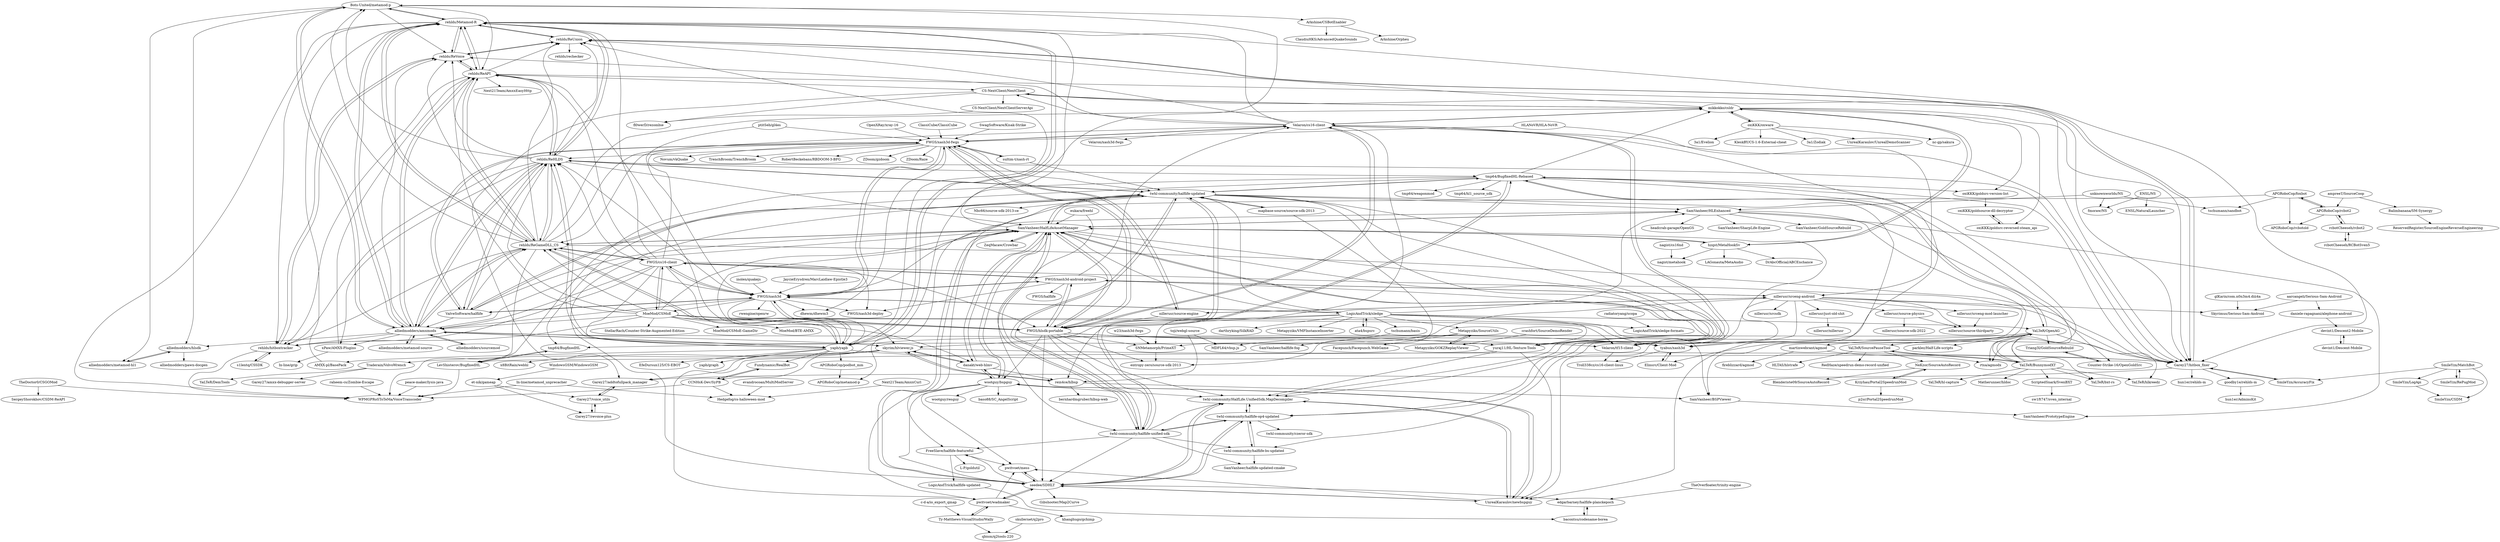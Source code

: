 digraph G {
"Bots-United/metamod-p" -> "rehlds/Metamod-R"
"Bots-United/metamod-p" -> "rehlds/ReVoice"
"Bots-United/metamod-p" -> "alliedmodders/metamod-hl1"
"Bots-United/metamod-p" -> "alliedmodders/amxmodx"
"Bots-United/metamod-p" -> "Arkshine/CSBotEnabler"
"Bots-United/metamod-p" -> "rehlds/ReAPI"
"Bots-United/metamod-p" -> "alliedmodders/hlsdk"
"alliedmodders/amxmodx" -> "rehlds/ReHLDS"
"alliedmodders/amxmodx" -> "rehlds/ReAPI"
"alliedmodders/amxmodx" -> "rehlds/ReGameDLL_CS"
"alliedmodders/amxmodx" -> "rehlds/Metamod-R"
"alliedmodders/amxmodx" -> "Bots-United/metamod-p"
"alliedmodders/amxmodx" -> "yapb/yapb"
"alliedmodders/amxmodx" -> "rehlds/ReVoice"
"alliedmodders/amxmodx" -> "Garey27/hitbox_fixer"
"alliedmodders/amxmodx" -> "alliedmodders/metamod-source" ["e"=1]
"alliedmodders/amxmodx" -> "SamVanheer/HalfLifeAssetManager"
"alliedmodders/amxmodx" -> "xPaw/AMXX-Plugins"
"alliedmodders/amxmodx" -> "alliedmodders/sourcemod" ["e"=1]
"alliedmodders/amxmodx" -> "alliedmodders/hlsdk"
"alliedmodders/amxmodx" -> "skyrim/hlviewer.js"
"alliedmodders/amxmodx" -> "rehlds/hitboxtracker"
"AMXX-pl/BasePack" -> "rehlds/Metamod-R"
"mapbase-source/source-sdk-2013" -> "entropy-zero/source-sdk-2013" ["e"=1]
"mapbase-source/source-sdk-2013" -> "twhl-community/halflife-updated" ["e"=1]
"FWGS/xash3d-fwgs" -> "FWGS/xash3d"
"FWGS/xash3d-fwgs" -> "FWGS/hlsdk-portable"
"FWGS/xash3d-fwgs" -> "Velaron/cs16-client"
"FWGS/xash3d-fwgs" -> "nillerusr/source-engine" ["e"=1]
"FWGS/xash3d-fwgs" -> "ZDoom/Raze" ["e"=1]
"FWGS/xash3d-fwgs" -> "sultim-t/xash-rt" ["e"=1]
"FWGS/xash3d-fwgs" -> "ValveSoftware/halflife" ["e"=1]
"FWGS/xash3d-fwgs" -> "twhl-community/halflife-updated"
"FWGS/xash3d-fwgs" -> "dhewm/dhewm3" ["e"=1]
"FWGS/xash3d-fwgs" -> "Novum/vkQuake" ["e"=1]
"FWGS/xash3d-fwgs" -> "TrenchBroom/TrenchBroom" ["e"=1]
"FWGS/xash3d-fwgs" -> "RobertBeckebans/RBDOOM-3-BFG" ["e"=1]
"FWGS/xash3d-fwgs" -> "ZDoom/gzdoom" ["e"=1]
"FWGS/xash3d-fwgs" -> "rehlds/ReHLDS"
"FWGS/xash3d-fwgs" -> "rehlds/ReGameDLL_CS"
"inolen/quakejs" -> "FWGS/xash3d" ["e"=1]
"WindowsGSM/WindowsGSM" -> "et-nik/gameap" ["e"=1]
"ZeqMacaw/Crowbar" -> "SamVanheer/HalfLifeAssetManager" ["e"=1]
"ptitSeb/gl4es" -> "FWGS/xash3d" ["e"=1]
"ptitSeb/gl4es" -> "FWGS/xash3d-fwgs" ["e"=1]
"twhl-community/halflife-updated" -> "twhl-community/halflife-unified-sdk"
"twhl-community/halflife-updated" -> "SamVanheer/HalfLifeAssetManager"
"twhl-community/halflife-updated" -> "twhl-community/halflife-op4-updated"
"twhl-community/halflife-updated" -> "FWGS/hlsdk-portable"
"twhl-community/halflife-updated" -> "mapbase-source/source-sdk-2013" ["e"=1]
"twhl-community/halflife-updated" -> "tmp64/BugfixedHL-Rebased"
"twhl-community/halflife-updated" -> "twhl-community/HalfLife.UnifiedSdk.MapDecompiler"
"twhl-community/halflife-updated" -> "twhl-community/halflife-bs-updated"
"twhl-community/halflife-updated" -> "ValveSoftware/halflife" ["e"=1]
"twhl-community/halflife-updated" -> "seedee/SDHLT"
"twhl-community/halflife-updated" -> "Nbc66/source-sdk-2013-ce" ["e"=1]
"twhl-community/halflife-updated" -> "rehlds/ReHLDS"
"twhl-community/halflife-updated" -> "UnrealKaraulov/newbspguy"
"twhl-community/halflife-updated" -> "FreeSlave/halflife-featureful"
"twhl-community/halflife-updated" -> "SamVanheer/HLEnhanced"
"twhl-community/halflife-op4-updated" -> "twhl-community/halflife-bs-updated"
"twhl-community/halflife-op4-updated" -> "twhl-community/HalfLife.UnifiedSdk.MapDecompiler"
"twhl-community/halflife-op4-updated" -> "twhl-community/halflife-unified-sdk"
"twhl-community/halflife-op4-updated" -> "seedee/SDHLT"
"twhl-community/halflife-op4-updated" -> "twhl-community/czeror-sdk"
"JaycieErysdren/MarcLaidlaw-Epistle3" -> "FWGS/xash3d" ["e"=1]
"rcbotCheeseh/RCBotSven5" -> "rcbotCheeseh/rcbot2"
"MoeMod/CSMoE" -> "MoeMod/CSMoE-GameDir"
"MoeMod/CSMoE" -> "rehlds/ReAPI"
"MoeMod/CSMoE" -> "MoeMod/BTE-AMXX"
"MoeMod/CSMoE" -> "rehlds/ReGameDLL_CS"
"MoeMod/CSMoE" -> "StellarRach/Counter-Strike-Augmented-Edition"
"MoeMod/CSMoE" -> "FWGS/hlsdk-portable"
"MoeMod/CSMoE" -> "Velaron/tf15-client"
"MoeMod/CSMoE" -> "FWGS/cs16-client"
"MoeMod/CSMoE" -> "SamVanheer/HalfLifeAssetManager"
"MoeMod/CSMoE" -> "tyabus/xash3d"
"MoeMod/CSMoE" -> "danakt/web-hlmv"
"MoeMod/CSMoE" -> "rehlds/ReHLDS"
"MoeMod/CSMoE" -> "alliedmodders/amxmodx"
"MoeMod/CSMoE" -> "yapb/yapb"
"MoeMod/CSMoE" -> "rehlds/hitboxtracker"
"et-nik/gameap" -> "Garey27/revoice-plus"
"et-nik/gameap" -> "Garey27/voice_utils"
"unknownworlds/NS" -> "fmoraw/NS"
"unknownworlds/NS" -> "SamVanheer/HLEnhanced"
"unknownworlds/NS" -> "tschumann/sandbot"
"NeKzor/SourceAutoRecord" -> "Krzyhau/Portal2SpeedrunMod"
"NeKzor/SourceAutoRecord" -> "Blenderiste09/SourceAutoRecord"
"YaLTeR/SourcePauseTool" -> "YaLTeR/BunnymodXT"
"YaLTeR/SourcePauseTool" -> "NeKzor/SourceAutoRecord"
"YaLTeR/SourcePauseTool" -> "HLTAS/hlstrafe"
"YaLTeR/SourcePauseTool" -> "RedHaze/speedrun-demo-record-unified"
"ENSL/NS" -> "ENSL/NaturalLauncher"
"ENSL/NS" -> "fmoraw/NS"
"alliedmodders/metamod-hl1" -> "alliedmodders/hlsdk"
"tmp64/BugfixedHL" -> "LevShisterov/BugfixedHL"
"skyrim/hlviewer.js" -> "rein4ce/hlbsp"
"skyrim/hlviewer.js" -> "danakt/web-hlmv"
"skyrim/hlviewer.js" -> "x8BitRain/webhl"
"skyrim/hlviewer.js" -> "Garey27/hitbox_fixer"
"skyrim/hlviewer.js" -> "Garey27/addtofullpack_manager"
"skyrim/hlviewer.js" -> "Traderain/VolvoWrench"
"danakt/web-hlmv" -> "skyrim/hlviewer.js"
"danakt/web-hlmv" -> "rein4ce/hlbsp"
"danakt/web-hlmv" -> "wootguy/bspguy"
"danakt/web-hlmv" -> "SamVanheer/HalfLifeAssetManager"
"daniele-rapagnani/alephone-android" -> "devint1/Descent2-Mobile"
"Balimbanana/SM-Synergy" -> "ReservedRegister/SourceEngineReverseEngineering"
"rehlds/hitboxtracker" -> "rehlds/ReVoice"
"rehlds/hitboxtracker" -> "WPMGPRoSToTeMa/VoiceTranscoder"
"rehlds/hitboxtracker" -> "s1lentq/CSSDK"
"TheDoctor0/CSGOMod" -> "SergeyShorokhov/CSDM-ReAPI"
"TheDoctor0/CSGOMod" -> "WPMGPRoSToTeMa/VoiceTranscoder"
"aarcangeli/Serious-Sam-Android" -> "Skyrimus/Serious-Sam-Android"
"aarcangeli/Serious-Sam-Android" -> "daniele-rapagnani/alephone-android"
"APGRoboCop/podbot_mm" -> "APGRoboCop/metamod-p"
"APGRoboCop/rcbot2" -> "rcbotCheeseh/rcbot2"
"APGRoboCop/rcbot2" -> "APGRoboCop/foxbot"
"APGRoboCop/rcbot2" -> "APGRoboCop/rcbotold"
"Metapyziks/GOKZReplayViewer" -> "Metapyziks/SourceUtils"
"rcbotCheeseh/rcbot2" -> "rcbotCheeseh/RCBotSven5"
"rcbotCheeseh/rcbot2" -> "APGRoboCop/rcbot2"
"s1lentq/CSSDK" -> "rehlds/hitboxtracker"
"alliedmodders/sourcemod" -> "alliedmodders/amxmodx" ["e"=1]
"yapb/yapb" -> "rehlds/Metamod-R"
"yapb/yapb" -> "rehlds/ReGameDLL_CS"
"yapb/yapb" -> "rehlds/ReHLDS"
"yapb/yapb" -> "alliedmodders/amxmodx"
"yapb/yapb" -> "rehlds/ReAPI"
"yapb/yapb" -> "CCNHsK-Dev/SyPB"
"yapb/yapb" -> "EfeDursun125/CS-EBOT"
"yapb/yapb" -> "Bots-United/metamod-p"
"yapb/yapb" -> "Fundynamic/RealBot"
"yapb/yapb" -> "yapb/graph"
"yapb/yapb" -> "SamVanheer/HalfLifeAssetManager"
"yapb/yapb" -> "Garey27/hitbox_fixer"
"yapb/yapb" -> "APGRoboCop/podbot_mm"
"yapb/yapb" -> "AMXX-pl/BasePack"
"yapb/yapb" -> "rehlds/ReUnion"
"glKarin/com.n0n3m4.diii4a" -> "Skyrimus/Serious-Sam-Android" ["e"=1]
"OpenXRay/xray-16" -> "FWGS/xash3d-fwgs" ["e"=1]
"ClassiCube/ClassiCube" -> "FWGS/xash3d-fwgs" ["e"=1]
"seedee/SDHLT" -> "pwitvoet/mess"
"seedee/SDHLT" -> "twhl-community/HalfLife.UnifiedSdk.MapDecompiler"
"seedee/SDHLT" -> "edgarbarney/halflife-planckepoch"
"seedee/SDHLT" -> "twhl-community/halflife-op4-updated"
"seedee/SDHLT" -> "Gibshooter/Map2Curve"
"seedee/SDHLT" -> "pwitvoet/wadmaker"
"seedee/SDHLT" -> "FreeSlave/halflife-featureful"
"seedee/SDHLT" -> "SamVanheer/HalfLifeAssetManager"
"seedee/SDHLT" -> "UnrealKaraulov/newbspguy"
"SwagSoftware/Kisak-Strike" -> "FWGS/xash3d-fwgs" ["e"=1]
"ata4/bspsrc" -> "LogicAndTrick/sledge" ["e"=1]
"alliedmodders/hlsdk" -> "alliedmodders/metamod-hl1"
"alliedmodders/hlsdk" -> "alliedmodders/pawn-docgen"
"ampreeT/SourceCoop" -> "Balimbanana/SM-Synergy"
"ampreeT/SourceCoop" -> "APGRoboCop/rcbot2"
"nillerusr/srceng-android" -> "nillerusr/srceng-mod-launcher"
"nillerusr/srceng-android" -> "nillerusr/srcsdk"
"nillerusr/srceng-android" -> "nillerusr/just-old-shit"
"nillerusr/srceng-android" -> "nillerusr/source-engine" ["e"=1]
"nillerusr/srceng-android" -> "Elinsrc/Client-Mod"
"nillerusr/srceng-android" -> "tyabus/xash3d"
"nillerusr/srceng-android" -> "nillerusr/source-thirdparty"
"nillerusr/srceng-android" -> "SNMetamorph/PrimeXT"
"nillerusr/srceng-android" -> "Velaron/tf15-client"
"nillerusr/srceng-android" -> "nillerusr/source-physics"
"nillerusr/srceng-android" -> "FWGS/xash3d-android-project"
"nillerusr/srceng-android" -> "Skyrimus/Serious-Sam-Android"
"c-d-a/io_export_qmap" -> "Ty-Matthews-VisualStudio/Wally" ["e"=1]
"tmp64/BugfixedHL-Rebased" -> "LevShisterov/BugfixedHL"
"tmp64/BugfixedHL-Rebased" -> "YaLTeR/OpenAG"
"tmp64/BugfixedHL-Rebased" -> "rtxa/agmodx"
"tmp64/BugfixedHL-Rebased" -> "tmp64/hl1_source_sdk"
"tmp64/BugfixedHL-Rebased" -> "twhl-community/halflife-unified-sdk"
"tmp64/BugfixedHL-Rebased" -> "tmp64/BugfixedHL"
"tmp64/BugfixedHL-Rebased" -> "Garey27/hitbox_fixer"
"tmp64/BugfixedHL-Rebased" -> "oxiKKK/goldsrc-version-list"
"tmp64/BugfixedHL-Rebased" -> "tmp64/weaponmod"
"tmp64/BugfixedHL-Rebased" -> "mikkokko/csldr"
"tmp64/BugfixedHL-Rebased" -> "twhl-community/halflife-updated"
"toji/webgl-source" -> "rein4ce/hlbsp"
"toji/webgl-source" -> "MDFL64/vbsp.js"
"Velaron/tf15-client" -> "Velaron/cs16-client"
"Velaron/tf15-client" -> "Troll338cz/cs16-client-linux"
"yuraj11/HL-Texture-Tools" -> "SamVanheer/HalfLifeAssetManager"
"yuraj11/HL-Texture-Tools" -> "twhl-community/HalfLife.UnifiedSdk.MapDecompiler"
"yuraj11/HL-Texture-Tools" -> "pwitvoet/wadmaker"
"yuraj11/HL-Texture-Tools" -> "UnrealKaraulov/newbspguy"
"alliedmodders/metamod-source" -> "alliedmodders/amxmodx" ["e"=1]
"wootguy/bspguy" -> "UnrealKaraulov/newbspguy"
"wootguy/bspguy" -> "pwitvoet/mess"
"wootguy/bspguy" -> "twhl-community/HalfLife.UnifiedSdk.MapDecompiler"
"wootguy/bspguy" -> "SamVanheer/HalfLifeAssetManager"
"wootguy/bspguy" -> "danakt/web-hlmv"
"wootguy/bspguy" -> "wootguy/resguy"
"wootguy/bspguy" -> "baso88/SC_AngelScript"
"wootguy/bspguy" -> "seedee/SDHLT"
"wootguy/bspguy" -> "pwitvoet/wadmaker"
"SNMetamorph/PrimeXT" -> "entropy-zero/source-sdk-2013"
"Krzyhau/Portal2SpeedrunMod" -> "NeKzor/SourceAutoRecord"
"Krzyhau/Portal2SpeedrunMod" -> "p2sr/Portal2SpeedrunMod"
"YaLTeR/BunnymodXT" -> "YaLTeR/OpenAG"
"YaLTeR/BunnymodXT" -> "YaLTeR/SourcePauseTool"
"YaLTeR/BunnymodXT" -> "YaLTeR/bxt-rs"
"YaLTeR/BunnymodXT" -> "YaLTeR/hl-capture"
"YaLTeR/BunnymodXT" -> "tmp64/BugfixedHL-Rebased"
"YaLTeR/BunnymodXT" -> "ScriptedSnark/SvenBXT"
"YaLTeR/BunnymodXT" -> "YaLTeR/hlkreedz"
"YaLTeR/BunnymodXT" -> "Matherunner/hldoc"
"tyabus/xash3d" -> "Troll338cz/cs16-client-linux"
"tyabus/xash3d" -> "Elinsrc/Client-Mod"
"Garey27/addtofullpack_manager" -> "Garey27/voice_utils"
"pwitvoet/mess" -> "seedee/SDHLT"
"LogicAndTrick/halflife-updated" -> "bacontsu/codename-borea"
"rehlds/ReGameDLL_CS" -> "rehlds/ReHLDS"
"rehlds/ReGameDLL_CS" -> "rehlds/ReAPI"
"rehlds/ReGameDLL_CS" -> "rehlds/Metamod-R"
"rehlds/ReGameDLL_CS" -> "alliedmodders/amxmodx"
"rehlds/ReGameDLL_CS" -> "yapb/yapb"
"rehlds/ReGameDLL_CS" -> "rehlds/ReVoice"
"rehlds/ReGameDLL_CS" -> "Garey27/hitbox_fixer"
"rehlds/ReGameDLL_CS" -> "rehlds/ReUnion"
"rehlds/ReGameDLL_CS" -> "SamVanheer/HalfLifeAssetManager"
"rehlds/ReGameDLL_CS" -> "Bots-United/metamod-p"
"rehlds/ReGameDLL_CS" -> "FWGS/cs16-client"
"rehlds/ReGameDLL_CS" -> "rehlds/hitboxtracker"
"rehlds/ReGameDLL_CS" -> "mikkokko/csldr"
"rehlds/ReGameDLL_CS" -> "Velaron/cs16-client"
"rehlds/ReGameDLL_CS" -> "WPMGPRoSToTeMa/VoiceTranscoder"
"rehlds/ReHLDS" -> "rehlds/ReGameDLL_CS"
"rehlds/ReHLDS" -> "rehlds/ReAPI"
"rehlds/ReHLDS" -> "rehlds/Metamod-R"
"rehlds/ReHLDS" -> "alliedmodders/amxmodx"
"rehlds/ReHLDS" -> "yapb/yapb"
"rehlds/ReHLDS" -> "Bots-United/metamod-p"
"rehlds/ReHLDS" -> "rehlds/ReVoice"
"rehlds/ReHLDS" -> "SamVanheer/HalfLifeAssetManager"
"rehlds/ReHLDS" -> "rehlds/ReUnion"
"rehlds/ReHLDS" -> "Garey27/hitbox_fixer"
"rehlds/ReHLDS" -> "xPaw/AMXX-Plugins"
"rehlds/ReHLDS" -> "twhl-community/halflife-updated"
"rehlds/ReHLDS" -> "rehlds/hitboxtracker"
"rehlds/ReHLDS" -> "ValveSoftware/halflife" ["e"=1]
"rehlds/ReHLDS" -> "tmp64/BugfixedHL-Rebased"
"nillerusr/source-engine" -> "FWGS/xash3d-fwgs" ["e"=1]
"nillerusr/source-engine" -> "nillerusr/srceng-android" ["e"=1]
"nillerusr/source-engine" -> "FWGS/hlsdk-portable" ["e"=1]
"FWGS/xash3d" -> "FWGS/xash3d-fwgs"
"FWGS/xash3d" -> "FWGS/xash3d-android-project"
"FWGS/xash3d" -> "FWGS/cs16-client"
"FWGS/xash3d" -> "FWGS/hlsdk-portable"
"FWGS/xash3d" -> "rehlds/ReHLDS"
"FWGS/xash3d" -> "LogicAndTrick/sledge"
"FWGS/xash3d" -> "FWGS/xash3d-deploy"
"FWGS/xash3d" -> "rehlds/ReGameDLL_CS"
"FWGS/xash3d" -> "SamVanheer/HLEnhanced"
"FWGS/xash3d" -> "alliedmodders/amxmodx"
"FWGS/xash3d" -> "ValveSoftware/halflife" ["e"=1]
"FWGS/xash3d" -> "skyrim/hlviewer.js"
"FWGS/xash3d" -> "MoeMod/CSMoE"
"FWGS/xash3d" -> "dhewm/dhewm3" ["e"=1]
"FWGS/xash3d" -> "rwengine/openrw" ["e"=1]
"w23/xash3d-fwgs" -> "SNMetamorph/PrimeXT" ["e"=1]
"twhl-community/halflife-bs-updated" -> "twhl-community/halflife-op4-updated"
"twhl-community/halflife-bs-updated" -> "SamVanheer/halflife-updated-cmake"
"eukara/freehl" -> "twhl-community/halflife-unified-sdk" ["e"=1]
"eukara/freehl" -> "SamVanheer/HalfLifeAssetManager" ["e"=1]
"xPaw/AMXX-Plugins" -> "In-line/grip"
"xPaw/AMXX-Plugins" -> "rehlds/ReAPI"
"hzqst/MetaHookSv" -> "DrAbcOfficial/ABCEnchance"
"hzqst/MetaHookSv" -> "nagist/metahook"
"hzqst/MetaHookSv" -> "mikkokko/csldr"
"hzqst/MetaHookSv" -> "SamVanheer/HalfLifeAssetManager"
"hzqst/MetaHookSv" -> "LAGonauta/MetaAudio" ["e"=1]
"mikkokko/csldr" -> "CS-NextClient/NextClient"
"mikkokko/csldr" -> "Garey27/hitbox_fixer"
"mikkokko/csldr" -> "rehlds/ReUnion"
"mikkokko/csldr" -> "Velaron/cs16-client"
"mikkokko/csldr" -> "oxiKKK/goldsrc-reversed-steam_api"
"mikkokko/csldr" -> "hzqst/MetaHookSv"
"mikkokko/csldr" -> "oxiKKK/oxware"
"mikkokko/csldr" -> "oxiKKK/goldsrc-version-list"
"FWGS/xash3d-android-project" -> "FWGS/cs16-client"
"FWGS/xash3d-android-project" -> "FWGS/xash3d"
"FWGS/xash3d-android-project" -> "FWGS/xash3d-deploy"
"FWGS/xash3d-android-project" -> "FWGS/hlsdk-portable"
"FWGS/xash3d-android-project" -> "FWGS/halflife"
"FWGS/xash3d-android-project" -> "nillerusr/srceng-android"
"FWGS/xash3d-android-project" -> "Velaron/tf15-client"
"FWGS/xash3d-android-project" -> "Velaron/cs16-client"
"pwitvoet/wadmaker" -> "Ty-Matthews-VisualStudio/Wally"
"pwitvoet/wadmaker" -> "pwitvoet/mess"
"pwitvoet/wadmaker" -> "seedee/SDHLT"
"pwitvoet/wadmaker" -> "khanghugo/gchimp"
"nagist/cs16nd" -> "nagist/metahook"
"CCNHsK-Dev/SyPB" -> "Fundynamic/RealBot"
"CCNHsK-Dev/SyPB" -> "WPMGPRoSToTeMa/VoiceTranscoder"
"CCNHsK-Dev/SyPB" -> "Hedgefog/cs-halloween-mod"
"nillerusr/source-physics" -> "nillerusr/source-thirdparty"
"nillerusr/source-physics" -> "nillerusr/source-sdk-2022"
"UnrealKaraulov/newbspguy" -> "wootguy/bspguy"
"UnrealKaraulov/newbspguy" -> "twhl-community/HalfLife.UnifiedSdk.MapDecompiler"
"UnrealKaraulov/newbspguy" -> "pwitvoet/mess"
"UnrealKaraulov/newbspguy" -> "seedee/SDHLT"
"nillerusr/just-old-shit" -> "nillerusr/nillerusr"
"Garey27/revoice-plus" -> "Garey27/voice_utils"
"Garey27/voice_utils" -> "Garey27/revoice-plus"
"Garey27/voice_utils" -> "Garey27/addtofullpack_manager"
"edgarbarney/halflife-planckepoch" -> "bacontsu/codename-borea"
"FWGS/cs16-client" -> "FWGS/xash3d-android-project"
"FWGS/cs16-client" -> "FWGS/xash3d"
"FWGS/cs16-client" -> "rehlds/ReGameDLL_CS"
"FWGS/cs16-client" -> "rehlds/ReHLDS"
"FWGS/cs16-client" -> "FWGS/hlsdk-portable"
"FWGS/cs16-client" -> "MoeMod/CSMoE"
"FWGS/cs16-client" -> "rehlds/ReAPI"
"FWGS/cs16-client" -> "alliedmodders/amxmodx"
"FWGS/cs16-client" -> "skyrim/hlviewer.js"
"FWGS/cs16-client" -> "rehlds/Metamod-R"
"FWGS/cs16-client" -> "rehlds/hitboxtracker"
"FWGS/cs16-client" -> "FWGS/xash3d-deploy"
"FWGS/cs16-client" -> "Garey27/hitbox_fixer"
"FWGS/cs16-client" -> "FWGS/xash3d-fwgs"
"FWGS/cs16-client" -> "yapb/yapb"
"SmileYzn/RePugMod" -> "SmileYzn/MatchBot"
"radiatoryang/scopa" -> "LogicAndTrick/sledge-formats" ["e"=1]
"bacontsu/codename-borea" -> "edgarbarney/halflife-planckepoch"
"twhl-community/halflife-unified-sdk" -> "twhl-community/halflife-bs-updated"
"twhl-community/halflife-unified-sdk" -> "twhl-community/halflife-op4-updated"
"twhl-community/halflife-unified-sdk" -> "twhl-community/halflife-updated"
"twhl-community/halflife-unified-sdk" -> "SamVanheer/halflife-updated-cmake"
"twhl-community/halflife-unified-sdk" -> "FreeSlave/halflife-featureful"
"twhl-community/halflife-unified-sdk" -> "twhl-community/HalfLife.UnifiedSdk.MapDecompiler"
"twhl-community/halflife-unified-sdk" -> "SamVanheer/HalfLifeAssetManager"
"twhl-community/halflife-unified-sdk" -> "seedee/SDHLT"
"twhl-community/halflife-unified-sdk" -> "tmp64/BugfixedHL-Rebased"
"Elinsrc/Client-Mod" -> "tyabus/xash3d"
"rehlds/ReVoice" -> "rehlds/hitboxtracker"
"rehlds/ReVoice" -> "rehlds/ReUnion"
"rehlds/ReVoice" -> "rehlds/ReAPI"
"rehlds/ReVoice" -> "rehlds/Metamod-R"
"evandrocoan/MultiModServer" -> "Hedgefog/cs-halloween-mod"
"ScriptedSnark/SvenBXT" -> "sw1ft747/sven_internal"
"Garey27/hitbox_fixer" -> "SmileYzn/AccuracyFix"
"Garey27/hitbox_fixer" -> "Garey27/addtofullpack_manager"
"Garey27/hitbox_fixer" -> "hun1er/rehlds-m"
"Garey27/hitbox_fixer" -> "rehlds/ReUnion"
"Garey27/hitbox_fixer" -> "goodby1e/rehlds-m"
"devint1/Descent-Mobile" -> "devint1/Descent2-Mobile"
"nillerusr/srceng-mod-launcher" -> "nillerusr/source-thirdparty"
"oxiKKK/goldsrc-version-list" -> "oxiKKK/goldsource-dll-decryptor"
"sultim-t/xash-rt" -> "FWGS/xash3d-fwgs" ["e"=1]
"sultim-t/xash-rt" -> "twhl-community/halflife-updated" ["e"=1]
"rehlds/ReAPI" -> "rehlds/Metamod-R"
"rehlds/ReAPI" -> "rehlds/ReGameDLL_CS"
"rehlds/ReAPI" -> "rehlds/ReHLDS"
"rehlds/ReAPI" -> "rehlds/ReVoice"
"rehlds/ReAPI" -> "Garey27/hitbox_fixer"
"rehlds/ReAPI" -> "alliedmodders/amxmodx"
"rehlds/ReAPI" -> "rehlds/ReUnion"
"rehlds/ReAPI" -> "rehlds/hitboxtracker"
"rehlds/ReAPI" -> "Next21Team/AmxxEasyHttp"
"rehlds/ReAPI" -> "CS-NextClient/NextClient"
"FWGS/hlsdk-portable" -> "FWGS/xash3d-fwgs"
"FWGS/hlsdk-portable" -> "SamVanheer/HalfLifeAssetManager"
"FWGS/hlsdk-portable" -> "twhl-community/halflife-updated"
"FWGS/hlsdk-portable" -> "FWGS/xash3d"
"FWGS/hlsdk-portable" -> "Velaron/tf15-client"
"FWGS/hlsdk-portable" -> "Velaron/cs16-client"
"FWGS/hlsdk-portable" -> "twhl-community/halflife-unified-sdk"
"FWGS/hlsdk-portable" -> "twhl-community/HalfLife.UnifiedSdk.MapDecompiler"
"FWGS/hlsdk-portable" -> "yuraj11/HL-Texture-Tools"
"FWGS/hlsdk-portable" -> "SNMetamorph/PrimeXT"
"FWGS/hlsdk-portable" -> "FWGS/xash3d-android-project"
"FWGS/hlsdk-portable" -> "entropy-zero/source-sdk-2013"
"FWGS/hlsdk-portable" -> "tyabus/xash3d"
"FWGS/hlsdk-portable" -> "wootguy/bspguy"
"FWGS/hlsdk-portable" -> "seedee/SDHLT"
"crashfort/SourceDemoRender" -> "Metapyziks/GOKZReplayViewer" ["e"=1]
"TheOverfloater/trinity-engine" -> "edgarbarney/halflife-planckepoch"
"twhl-community/HalfLife.UnifiedSdk.MapDecompiler" -> "seedee/SDHLT"
"twhl-community/HalfLife.UnifiedSdk.MapDecompiler" -> "twhl-community/halflife-op4-updated"
"twhl-community/HalfLife.UnifiedSdk.MapDecompiler" -> "UnrealKaraulov/newbspguy"
"SamVanheer/HalfLifeAssetManager" -> "yuraj11/HL-Texture-Tools"
"SamVanheer/HalfLifeAssetManager" -> "twhl-community/halflife-updated"
"SamVanheer/HalfLifeAssetManager" -> "seedee/SDHLT"
"SamVanheer/HalfLifeAssetManager" -> "twhl-community/HalfLife.UnifiedSdk.MapDecompiler"
"SamVanheer/HalfLifeAssetManager" -> "SamVanheer/HLEnhanced"
"SamVanheer/HalfLifeAssetManager" -> "twhl-community/halflife-unified-sdk"
"SamVanheer/HalfLifeAssetManager" -> "wootguy/bspguy"
"SamVanheer/HalfLifeAssetManager" -> "UnrealKaraulov/newbspguy"
"SamVanheer/HalfLifeAssetManager" -> "twhl-community/halflife-op4-updated"
"SamVanheer/HalfLifeAssetManager" -> "rehlds/Metamod-R"
"SamVanheer/HalfLifeAssetManager" -> "danakt/web-hlmv"
"SamVanheer/HalfLifeAssetManager" -> "rehlds/ReGameDLL_CS"
"SamVanheer/HalfLifeAssetManager" -> "FWGS/hlsdk-portable"
"SamVanheer/HalfLifeAssetManager" -> "hzqst/MetaHookSv"
"SamVanheer/HalfLifeAssetManager" -> "ZeqMacaw/Crowbar" ["e"=1]
"peace-maker/lysis-java" -> "WPMGPRoSToTeMa/VoiceTranscoder" ["e"=1]
"goodby1e/rehlds-m" -> "hun1er/AdminsKit"
"Ty-Matthews-VisualStudio/Wally" -> "pwitvoet/wadmaker"
"Ty-Matthews-VisualStudio/Wally" -> "qbism/q2tools-220"
"Arkshine/CSBotEnabler" -> "ClaudiuHKS/AdvancedQuakeSounds"
"Arkshine/CSBotEnabler" -> "Arkshine/Orpheu"
"devint1/Descent2-Mobile" -> "devint1/Descent-Mobile"
"oxiKKK/goldsource-dll-decryptor" -> "oxiKKK/goldsrc-reversed-steam_api"
"tschumann/basis" -> "SamVanheer/halflife-fog"
"In-line/metamod_unprecacher" -> "WPMGPRoSToTeMa/VoiceTranscoder"
"In-line/metamod_unprecacher" -> "Hedgefog/cs-halloween-mod"
"oxiKKK/goldsrc-reversed-steam_api" -> "oxiKKK/goldsource-dll-decryptor"
"HLANoVR/HLA-NoVR" -> "FWGS/xash3d-fwgs" ["e"=1]
"HLANoVR/HLA-NoVR" -> "nillerusr/srceng-android" ["e"=1]
"Velaron/cs16-client" -> "Velaron/tf15-client"
"Velaron/cs16-client" -> "rehlds/ReUnion"
"Velaron/cs16-client" -> "mikkokko/csldr"
"Velaron/cs16-client" -> "SNMetamorph/PrimeXT"
"Velaron/cs16-client" -> "tyabus/xash3d"
"Velaron/cs16-client" -> "rehlds/Metamod-R"
"Velaron/cs16-client" -> "FWGS/hlsdk-portable"
"Velaron/cs16-client" -> "rehlds/ReVoice"
"Velaron/cs16-client" -> "CS-NextClient/NextClient"
"Velaron/cs16-client" -> "Velaron/xash3d-fwgs"
"Velaron/cs16-client" -> "FWGS/xash3d-fwgs"
"Velaron/cs16-client" -> "Garey27/hitbox_fixer"
"SmileYzn/AccuracyFix" -> "Garey27/hitbox_fixer"
"FreeSlave/halflife-featureful" -> "pwitvoet/mess"
"FreeSlave/halflife-featureful" -> "L-P/goldutil"
"FreeSlave/halflife-featureful" -> "LogicAndTrick/halflife-updated"
"Traderain/VolvoWrench" -> "Garey27/amxx-debugger-server"
"Traderain/VolvoWrench" -> "YaLTeR/DemTools"
"YaLTeR/OpenAG" -> "YaLTeR/BunnymodXT"
"YaLTeR/OpenAG" -> "tmp64/BugfixedHL-Rebased"
"YaLTeR/OpenAG" -> "martinwebrant/agmod"
"YaLTeR/OpenAG" -> "rtxa/agmodx"
"YaLTeR/OpenAG" -> "YaLTeR/bxt-rs"
"YaLTeR/OpenAG" -> "LevShisterov/BugfixedHL"
"YaLTeR/OpenAG" -> "YaLTeR/hlkreedz"
"YaLTeR/OpenAG" -> "Triang3l/GoldSourceRebuild"
"YaLTeR/OpenAG" -> "parklez/Half-Life-scripts"
"YaLTeR/OpenAG" -> "YaLTeR/SourcePauseTool"
"YaLTeR/OpenAG" -> "tmp64/BugfixedHL"
"APGRoboCop/foxbot" -> "APGRoboCop/rcbot2"
"APGRoboCop/foxbot" -> "APGRoboCop/rcbotold"
"APGRoboCop/foxbot" -> "tschumann/sandbot"
"APGRoboCop/foxbot" -> "APGRoboCop/metamod-p"
"oxiKKK/oxware" -> "nc-gp/sakura"
"oxiKKK/oxware" -> "3a1/Evelion"
"oxiKKK/oxware" -> "KleskBY/CS-1.6-External-cheat"
"oxiKKK/oxware" -> "mikkokko/csldr"
"oxiKKK/oxware" -> "3a1/Zodiak"
"oxiKKK/oxware" -> "UnrealKaraulov/UnrealDemoScanner"
"SmileYzn/MatchBot" -> "SmileYzn/RePugMod"
"SmileYzn/MatchBot" -> "SmileYzn/CSDM"
"SmileYzn/MatchBot" -> "SmileYzn/LogApi"
"SmileYzn/MatchBot" -> "SmileYzn/AccuracyFix"
"SamVanheer/HLEnhanced" -> "SamVanheer/BSPViewer"
"SamVanheer/HLEnhanced" -> "SamVanheer/GoldSourceRebuild"
"SamVanheer/HLEnhanced" -> "Counter-Strike-16/OpenGoldSrc"
"SamVanheer/HLEnhanced" -> "SamVanheer/PrototypeEngine"
"SamVanheer/HLEnhanced" -> "headcrab-garage/OpenGS"
"SamVanheer/HLEnhanced" -> "SamVanheer/HalfLifeAssetManager"
"SamVanheer/HLEnhanced" -> "SamVanheer/SharpLife-Engine"
"SamVanheer/BSPViewer" -> "SamVanheer/PrototypeEngine"
"Fundynamic/RealBot" -> "CCNHsK-Dev/SyPB"
"Next21Team/AmxxCurl" -> "Hedgefog/cs-halloween-mod"
"martinwebrant/agmod" -> "fireblizzard/agmod"
"martinwebrant/agmod" -> "rtxa/agmodx"
"SmileYzn/LogApi" -> "SmileYzn/CSDM"
"rehlds/Metamod-R" -> "rehlds/ReAPI"
"rehlds/Metamod-R" -> "Bots-United/metamod-p"
"rehlds/Metamod-R" -> "rehlds/ReGameDLL_CS"
"rehlds/Metamod-R" -> "rehlds/ReHLDS"
"rehlds/Metamod-R" -> "rehlds/ReUnion"
"rehlds/Metamod-R" -> "Garey27/hitbox_fixer"
"rehlds/Metamod-R" -> "rehlds/ReVoice"
"rehlds/Metamod-R" -> "WPMGPRoSToTeMa/VoiceTranscoder"
"rehlds/Metamod-R" -> "alliedmodders/amxmodx"
"rehlds/Metamod-R" -> "yapb/yapb"
"rehlds/Metamod-R" -> "rehlds/hitboxtracker"
"LogicAndTrick/sledge" -> "SamVanheer/HLEnhanced"
"LogicAndTrick/sledge" -> "rein4ce/hlbsp"
"LogicAndTrick/sledge" -> "SamVanheer/HalfLifeAssetManager"
"LogicAndTrick/sledge" -> "yuraj11/HL-Texture-Tools"
"LogicAndTrick/sledge" -> "Metapyziks/SourceUtils"
"LogicAndTrick/sledge" -> "ata4/bspsrc" ["e"=1]
"LogicAndTrick/sledge" -> "twhl-community/halflife-updated"
"LogicAndTrick/sledge" -> "skyrim/hlviewer.js"
"LogicAndTrick/sledge" -> "SamVanheer/BSPViewer"
"LogicAndTrick/sledge" -> "darthryking/SilkRAD" ["e"=1]
"LogicAndTrick/sledge" -> "FWGS/xash3d"
"LogicAndTrick/sledge" -> "Metapyziks/VMFInstanceInserter"
"LogicAndTrick/sledge" -> "LogicAndTrick/sledge-formats"
"LogicAndTrick/sledge" -> "YaLTeR/OpenAG"
"LogicAndTrick/sledge" -> "tschumann/basis"
"skullernet/q2pro" -> "qbism/q2tools-220" ["e"=1]
"CS-NextClient/NextClient" -> "CS-NextClient/NextClientServerApi"
"CS-NextClient/NextClient" -> "Garey27/addtofullpack_manager"
"CS-NextClient/NextClient" -> "fl0werD/rezombie"
"CS-NextClient/NextClient" -> "Garey27/hitbox_fixer"
"CS-NextClient/NextClient" -> "mikkokko/csldr"
"rein4ce/hlbsp" -> "skyrim/hlviewer.js"
"rein4ce/hlbsp" -> "SamVanheer/BSPViewer"
"rein4ce/hlbsp" -> "bernhardmgruber/hlbsp-web"
"Metapyziks/SourceUtils" -> "Metapyziks/GOKZReplayViewer"
"Metapyziks/SourceUtils" -> "MDFL64/vbsp.js"
"Metapyziks/SourceUtils" -> "Facepunch/Facepunch.WebGame"
"CS-NextClient/NextClientServerApi" -> "fl0werD/rezombie"
"LevShisterov/BugfixedHL" -> "tmp64/BugfixedHL"
"LevShisterov/BugfixedHL" -> "WPMGPRoSToTeMa/VoiceTranscoder"
"ValveSoftware/halflife" -> "twhl-community/halflife-updated" ["e"=1]
"ValveSoftware/halflife" -> "FWGS/xash3d-fwgs" ["e"=1]
"ValveSoftware/halflife" -> "alliedmodders/amxmodx" ["e"=1]
"ValveSoftware/halflife" -> "rehlds/ReHLDS" ["e"=1]
"ValveSoftware/halflife" -> "rehlds/ReGameDLL_CS" ["e"=1]
"ValveSoftware/halflife" -> "FWGS/xash3d" ["e"=1]
"ValveSoftware/halflife" -> "SamVanheer/HalfLifeAssetManager" ["e"=1]
"rehlds/ReUnion" -> "rehlds/ReVoice"
"rehlds/ReUnion" -> "rehlds/rechecker"
"rehlds/ReUnion" -> "Garey27/hitbox_fixer"
"rehlds/ReUnion" -> "rehlds/Metamod-R"
"raheem-cs/Zombie-Escape" -> "WPMGPRoSToTeMa/VoiceTranscoder"
"Triang3l/GoldSourceRebuild" -> "Counter-Strike-16/OpenGoldSrc"
"Counter-Strike-16/OpenGoldSrc" -> "Triang3l/GoldSourceRebuild"
"Bots-United/metamod-p" ["l"="-55.924,16.246"]
"rehlds/Metamod-R" ["l"="-55.941,16.281"]
"rehlds/ReVoice" ["l"="-55.932,16.276"]
"alliedmodders/metamod-hl1" ["l"="-55.903,16.209"]
"alliedmodders/amxmodx" ["l"="-55.953,16.252"]
"Arkshine/CSBotEnabler" ["l"="-55.878,16.191"]
"rehlds/ReAPI" ["l"="-55.937,16.263"]
"alliedmodders/hlsdk" ["l"="-55.92,16.21"]
"rehlds/ReHLDS" ["l"="-55.963,16.29"]
"rehlds/ReGameDLL_CS" ["l"="-55.957,16.273"]
"yapb/yapb" ["l"="-55.926,16.288"]
"Garey27/hitbox_fixer" ["l"="-55.934,16.304"]
"alliedmodders/metamod-source" ["l"="-56.835,17.822", "c"=402]
"SamVanheer/HalfLifeAssetManager" ["l"="-56.028,16.285"]
"xPaw/AMXX-Plugins" ["l"="-55.94,16.228"]
"alliedmodders/sourcemod" ["l"="-56.849,17.807", "c"=402]
"skyrim/hlviewer.js" ["l"="-55.994,16.232"]
"rehlds/hitboxtracker" ["l"="-55.924,16.266"]
"AMXX-pl/BasePack" ["l"="-55.897,16.267"]
"mapbase-source/source-sdk-2013" ["l"="-56.079,16.962", "c"=567]
"entropy-zero/source-sdk-2013" ["l"="-56.034,16.356"]
"twhl-community/halflife-updated" ["l"="-56.038,16.305"]
"FWGS/xash3d-fwgs" ["l"="-56.009,16.255"]
"FWGS/xash3d" ["l"="-56.007,16.28"]
"FWGS/hlsdk-portable" ["l"="-56.018,16.303"]
"Velaron/cs16-client" ["l"="-55.974,16.311"]
"nillerusr/source-engine" ["l"="-56.011,17", "c"=567]
"ZDoom/Raze" ["l"="-11.229,1.859", "c"=120]
"sultim-t/xash-rt" ["l"="-49.831,11.054", "c"=59]
"ValveSoftware/halflife" ["l"="-9.557,1.96", "c"=798]
"dhewm/dhewm3" ["l"="-9.642,1.839", "c"=798]
"Novum/vkQuake" ["l"="-9.691,1.825", "c"=798]
"TrenchBroom/TrenchBroom" ["l"="-9.73,1.865", "c"=798]
"RobertBeckebans/RBDOOM-3-BFG" ["l"="-9.668,1.849", "c"=798]
"ZDoom/gzdoom" ["l"="-9.579,1.24", "c"=858]
"inolen/quakejs" ["l"="-13.966,-39.993", "c"=64]
"WindowsGSM/WindowsGSM" ["l"="-56.798,17.738", "c"=402]
"et-nik/gameap" ["l"="-55.814,16.296"]
"ZeqMacaw/Crowbar" ["l"="-56.037,16.941", "c"=567]
"ptitSeb/gl4es" ["l"="-13.654,0.795", "c"=159]
"twhl-community/halflife-unified-sdk" ["l"="-56.045,16.324"]
"twhl-community/halflife-op4-updated" ["l"="-56.065,16.315"]
"tmp64/BugfixedHL-Rebased" ["l"="-55.978,16.356"]
"twhl-community/HalfLife.UnifiedSdk.MapDecompiler" ["l"="-56.059,16.295"]
"twhl-community/halflife-bs-updated" ["l"="-56.068,16.333"]
"seedee/SDHLT" ["l"="-56.078,16.293"]
"Nbc66/source-sdk-2013-ce" ["l"="-56.081,16.985", "c"=567]
"UnrealKaraulov/newbspguy" ["l"="-56.072,16.281"]
"FreeSlave/halflife-featureful" ["l"="-56.095,16.312"]
"SamVanheer/HLEnhanced" ["l"="-56.078,16.308"]
"twhl-community/czeror-sdk" ["l"="-56.093,16.334"]
"JaycieErysdren/MarcLaidlaw-Epistle3" ["l"="-55.018,17.481", "c"=601]
"rcbotCheeseh/RCBotSven5" ["l"="-56.08,16.577"]
"rcbotCheeseh/rcbot2" ["l"="-56.087,16.558"]
"MoeMod/CSMoE" ["l"="-55.978,16.259"]
"MoeMod/CSMoE-GameDir" ["l"="-55.967,16.218"]
"MoeMod/BTE-AMXX" ["l"="-55.984,16.216"]
"StellarRach/Counter-Strike-Augmented-Edition" ["l"="-55.967,16.197"]
"Velaron/tf15-client" ["l"="-55.99,16.327"]
"FWGS/cs16-client" ["l"="-55.98,16.28"]
"tyabus/xash3d" ["l"="-56,16.339"]
"danakt/web-hlmv" ["l"="-56.032,16.24"]
"Garey27/revoice-plus" ["l"="-55.837,16.293"]
"Garey27/voice_utils" ["l"="-55.861,16.289"]
"unknownworlds/NS" ["l"="-56.129,16.394"]
"fmoraw/NS" ["l"="-56.171,16.407"]
"tschumann/sandbot" ["l"="-56.113,16.452"]
"NeKzor/SourceAutoRecord" ["l"="-55.909,16.518"]
"Krzyhau/Portal2SpeedrunMod" ["l"="-55.892,16.535"]
"Blenderiste09/SourceAutoRecord" ["l"="-55.913,16.543"]
"YaLTeR/SourcePauseTool" ["l"="-55.933,16.465"]
"YaLTeR/BunnymodXT" ["l"="-55.95,16.437"]
"HLTAS/hlstrafe" ["l"="-55.91,16.488"]
"RedHaze/speedrun-demo-record-unified" ["l"="-55.932,16.49"]
"ENSL/NS" ["l"="-56.204,16.416"]
"ENSL/NaturalLauncher" ["l"="-56.226,16.421"]
"tmp64/BugfixedHL" ["l"="-55.956,16.38"]
"LevShisterov/BugfixedHL" ["l"="-55.94,16.368"]
"rein4ce/hlbsp" ["l"="-56.044,16.214"]
"x8BitRain/webhl" ["l"="-56.005,16.19"]
"Garey27/addtofullpack_manager" ["l"="-55.907,16.282"]
"Traderain/VolvoWrench" ["l"="-55.988,16.169"]
"wootguy/bspguy" ["l"="-56.07,16.265"]
"daniele-rapagnani/alephone-android" ["l"="-56.185,16.49"]
"devint1/Descent2-Mobile" ["l"="-56.212,16.509"]
"Balimbanana/SM-Synergy" ["l"="-56.133,16.602"]
"ReservedRegister/SourceEngineReverseEngineering" ["l"="-56.143,16.621"]
"WPMGPRoSToTeMa/VoiceTranscoder" ["l"="-55.896,16.312"]
"s1lentq/CSSDK" ["l"="-55.9,16.248"]
"TheDoctor0/CSGOMod" ["l"="-55.845,16.345"]
"SergeyShorokhov/CSDM-ReAPI" ["l"="-55.817,16.359"]
"aarcangeli/Serious-Sam-Android" ["l"="-56.15,16.466"]
"Skyrimus/Serious-Sam-Android" ["l"="-56.1,16.429"]
"APGRoboCop/podbot_mm" ["l"="-55.968,16.375"]
"APGRoboCop/metamod-p" ["l"="-56.024,16.443"]
"APGRoboCop/rcbot2" ["l"="-56.095,16.535"]
"APGRoboCop/foxbot" ["l"="-56.082,16.494"]
"APGRoboCop/rcbotold" ["l"="-56.092,16.515"]
"Metapyziks/GOKZReplayViewer" ["l"="-56.061,16.129"]
"Metapyziks/SourceUtils" ["l"="-56.066,16.157"]
"CCNHsK-Dev/SyPB" ["l"="-55.863,16.311"]
"EfeDursun125/CS-EBOT" ["l"="-55.879,16.259"]
"Fundynamic/RealBot" ["l"="-55.879,16.299"]
"yapb/graph" ["l"="-55.888,16.284"]
"rehlds/ReUnion" ["l"="-55.944,16.299"]
"glKarin/com.n0n3m4.diii4a" ["l"="-13.754,0.856", "c"=159]
"OpenXRay/xray-16" ["l"="-11.965,3.292", "c"=851]
"ClassiCube/ClassiCube" ["l"="-35.988,-11.986", "c"=136]
"pwitvoet/mess" ["l"="-56.096,16.285"]
"edgarbarney/halflife-planckepoch" ["l"="-56.138,16.292"]
"Gibshooter/Map2Curve" ["l"="-56.114,16.289"]
"pwitvoet/wadmaker" ["l"="-56.109,16.269"]
"SwagSoftware/Kisak-Strike" ["l"="-56.039,17.004", "c"=567]
"ata4/bspsrc" ["l"="-56.059,16.937", "c"=567]
"LogicAndTrick/sledge" ["l"="-56.048,16.254"]
"alliedmodders/pawn-docgen" ["l"="-55.909,16.178"]
"ampreeT/SourceCoop" ["l"="-56.12,16.576"]
"nillerusr/srceng-android" ["l"="-56.035,16.383"]
"nillerusr/srceng-mod-launcher" ["l"="-56.051,16.409"]
"nillerusr/srcsdk" ["l"="-56.065,16.398"]
"nillerusr/just-old-shit" ["l"="-56.066,16.418"]
"Elinsrc/Client-Mod" ["l"="-56.009,16.372"]
"nillerusr/source-thirdparty" ["l"="-56.036,16.417"]
"SNMetamorph/PrimeXT" ["l"="-56.012,16.354"]
"nillerusr/source-physics" ["l"="-56.046,16.433"]
"FWGS/xash3d-android-project" ["l"="-56.008,16.322"]
"c-d-a/io_export_qmap" ["l"="-9.811,1.774", "c"=798]
"Ty-Matthews-VisualStudio/Wally" ["l"="-56.148,16.25"]
"YaLTeR/OpenAG" ["l"="-55.971,16.398"]
"rtxa/agmodx" ["l"="-55.99,16.403"]
"tmp64/hl1_source_sdk" ["l"="-55.944,16.39"]
"oxiKKK/goldsrc-version-list" ["l"="-55.94,16.354"]
"tmp64/weaponmod" ["l"="-55.985,16.38"]
"mikkokko/csldr" ["l"="-55.943,16.322"]
"toji/webgl-source" ["l"="-56.095,16.167"]
"MDFL64/vbsp.js" ["l"="-56.097,16.141"]
"Troll338cz/cs16-client-linux" ["l"="-55.992,16.356"]
"yuraj11/HL-Texture-Tools" ["l"="-56.056,16.276"]
"wootguy/resguy" ["l"="-56.1,16.247"]
"baso88/SC_AngelScript" ["l"="-56.113,16.235"]
"p2sr/Portal2SpeedrunMod" ["l"="-55.879,16.553"]
"YaLTeR/bxt-rs" ["l"="-55.936,16.42"]
"YaLTeR/hl-capture" ["l"="-55.967,16.467"]
"ScriptedSnark/SvenBXT" ["l"="-55.913,16.454"]
"YaLTeR/hlkreedz" ["l"="-55.96,16.421"]
"Matherunner/hldoc" ["l"="-55.951,16.475"]
"LogicAndTrick/halflife-updated" ["l"="-56.138,16.314"]
"bacontsu/codename-borea" ["l"="-56.155,16.301"]
"FWGS/xash3d-deploy" ["l"="-55.995,16.303"]
"rwengine/openrw" ["l"="-11.117,1.835", "c"=120]
"w23/xash3d-fwgs" ["l"="-49.834,11.118", "c"=59]
"SamVanheer/halflife-updated-cmake" ["l"="-56.078,16.348"]
"eukara/freehl" ["l"="-9.83,1.858", "c"=798]
"In-line/grip" ["l"="-55.934,16.19"]
"hzqst/MetaHookSv" ["l"="-56.022,16.334"]
"DrAbcOfficial/ABCEnchance" ["l"="-56.059,16.36"]
"nagist/metahook" ["l"="-56.093,16.365"]
"LAGonauta/MetaAudio" ["l"="-12.604,-1.88", "c"=436]
"CS-NextClient/NextClient" ["l"="-55.922,16.315"]
"oxiKKK/goldsrc-reversed-steam_api" ["l"="-55.919,16.354"]
"oxiKKK/oxware" ["l"="-55.854,16.274"]
"FWGS/halflife" ["l"="-56.048,16.346"]
"khanghugo/gchimp" ["l"="-56.138,16.265"]
"nagist/cs16nd" ["l"="-56.137,16.369"]
"Hedgefog/cs-halloween-mod" ["l"="-55.812,16.326"]
"nillerusr/source-sdk-2022" ["l"="-56.052,16.46"]
"nillerusr/nillerusr" ["l"="-56.078,16.44"]
"SmileYzn/RePugMod" ["l"="-55.834,16.401"]
"SmileYzn/MatchBot" ["l"="-55.841,16.38"]
"radiatoryang/scopa" ["l"="-26.35,-34.62", "c"=35]
"LogicAndTrick/sledge-formats" ["l"="-56.092,16.213"]
"evandrocoan/MultiModServer" ["l"="-55.787,16.342"]
"sw1ft747/sven_internal" ["l"="-55.89,16.465"]
"SmileYzn/AccuracyFix" ["l"="-55.889,16.335"]
"hun1er/rehlds-m" ["l"="-55.907,16.32"]
"goodby1e/rehlds-m" ["l"="-55.9,16.331"]
"devint1/Descent-Mobile" ["l"="-56.231,16.52"]
"oxiKKK/goldsource-dll-decryptor" ["l"="-55.915,16.372"]
"Next21Team/AmxxEasyHttp" ["l"="-55.896,16.229"]
"crashfort/SourceDemoRender" ["l"="-56.756,17.898", "c"=402]
"TheOverfloater/trinity-engine" ["l"="-56.17,16.288"]
"peace-maker/lysis-java" ["l"="-56.898,17.76", "c"=402]
"hun1er/AdminsKit" ["l"="-55.878,16.354"]
"qbism/q2tools-220" ["l"="-56.184,16.235"]
"ClaudiuHKS/AdvancedQuakeSounds" ["l"="-55.851,16.175"]
"Arkshine/Orpheu" ["l"="-55.866,16.161"]
"tschumann/basis" ["l"="-56.065,16.209"]
"SamVanheer/halflife-fog" ["l"="-56.076,16.187"]
"In-line/metamod_unprecacher" ["l"="-55.844,16.322"]
"HLANoVR/HLA-NoVR" ["l"="-56.062,16.882", "c"=567]
"Velaron/xash3d-fwgs" ["l"="-55.961,16.337"]
"L-P/goldutil" ["l"="-56.126,16.324"]
"Garey27/amxx-debugger-server" ["l"="-55.994,16.143"]
"YaLTeR/DemTools" ["l"="-55.978,16.146"]
"martinwebrant/agmod" ["l"="-55.992,16.431"]
"Triang3l/GoldSourceRebuild" ["l"="-56.021,16.398"]
"parklez/Half-Life-scripts" ["l"="-55.975,16.432"]
"nc-gp/sakura" ["l"="-55.825,16.27"]
"3a1/Evelion" ["l"="-55.834,16.255"]
"KleskBY/CS-1.6-External-cheat" ["l"="-55.804,16.269"]
"3a1/Zodiak" ["l"="-55.808,16.247"]
"UnrealKaraulov/UnrealDemoScanner" ["l"="-55.831,16.236"]
"SmileYzn/CSDM" ["l"="-55.815,16.384"]
"SmileYzn/LogApi" ["l"="-55.818,16.398"]
"SamVanheer/BSPViewer" ["l"="-56.078,16.25"]
"SamVanheer/GoldSourceRebuild" ["l"="-56.11,16.318"]
"Counter-Strike-16/OpenGoldSrc" ["l"="-56.052,16.373"]
"SamVanheer/PrototypeEngine" ["l"="-56.092,16.271"]
"headcrab-garage/OpenGS" ["l"="-56.113,16.334"]
"SamVanheer/SharpLife-Engine" ["l"="-56.123,16.305"]
"Next21Team/AmxxCurl" ["l"="-55.777,16.324"]
"fireblizzard/agmod" ["l"="-55.998,16.458"]
"darthryking/SilkRAD" ["l"="-56.115,16.963", "c"=567]
"Metapyziks/VMFInstanceInserter" ["l"="-56.07,16.224"]
"skullernet/q2pro" ["l"="-9.759,1.73", "c"=798]
"CS-NextClient/NextClientServerApi" ["l"="-55.897,16.35"]
"fl0werD/rezombie" ["l"="-55.909,16.342"]
"bernhardmgruber/hlbsp-web" ["l"="-56.046,16.188"]
"Facepunch/Facepunch.WebGame" ["l"="-56.079,16.129"]
"rehlds/rechecker" ["l"="-55.926,16.331"]
"raheem-cs/Zombie-Escape" ["l"="-55.868,16.331"]
}
